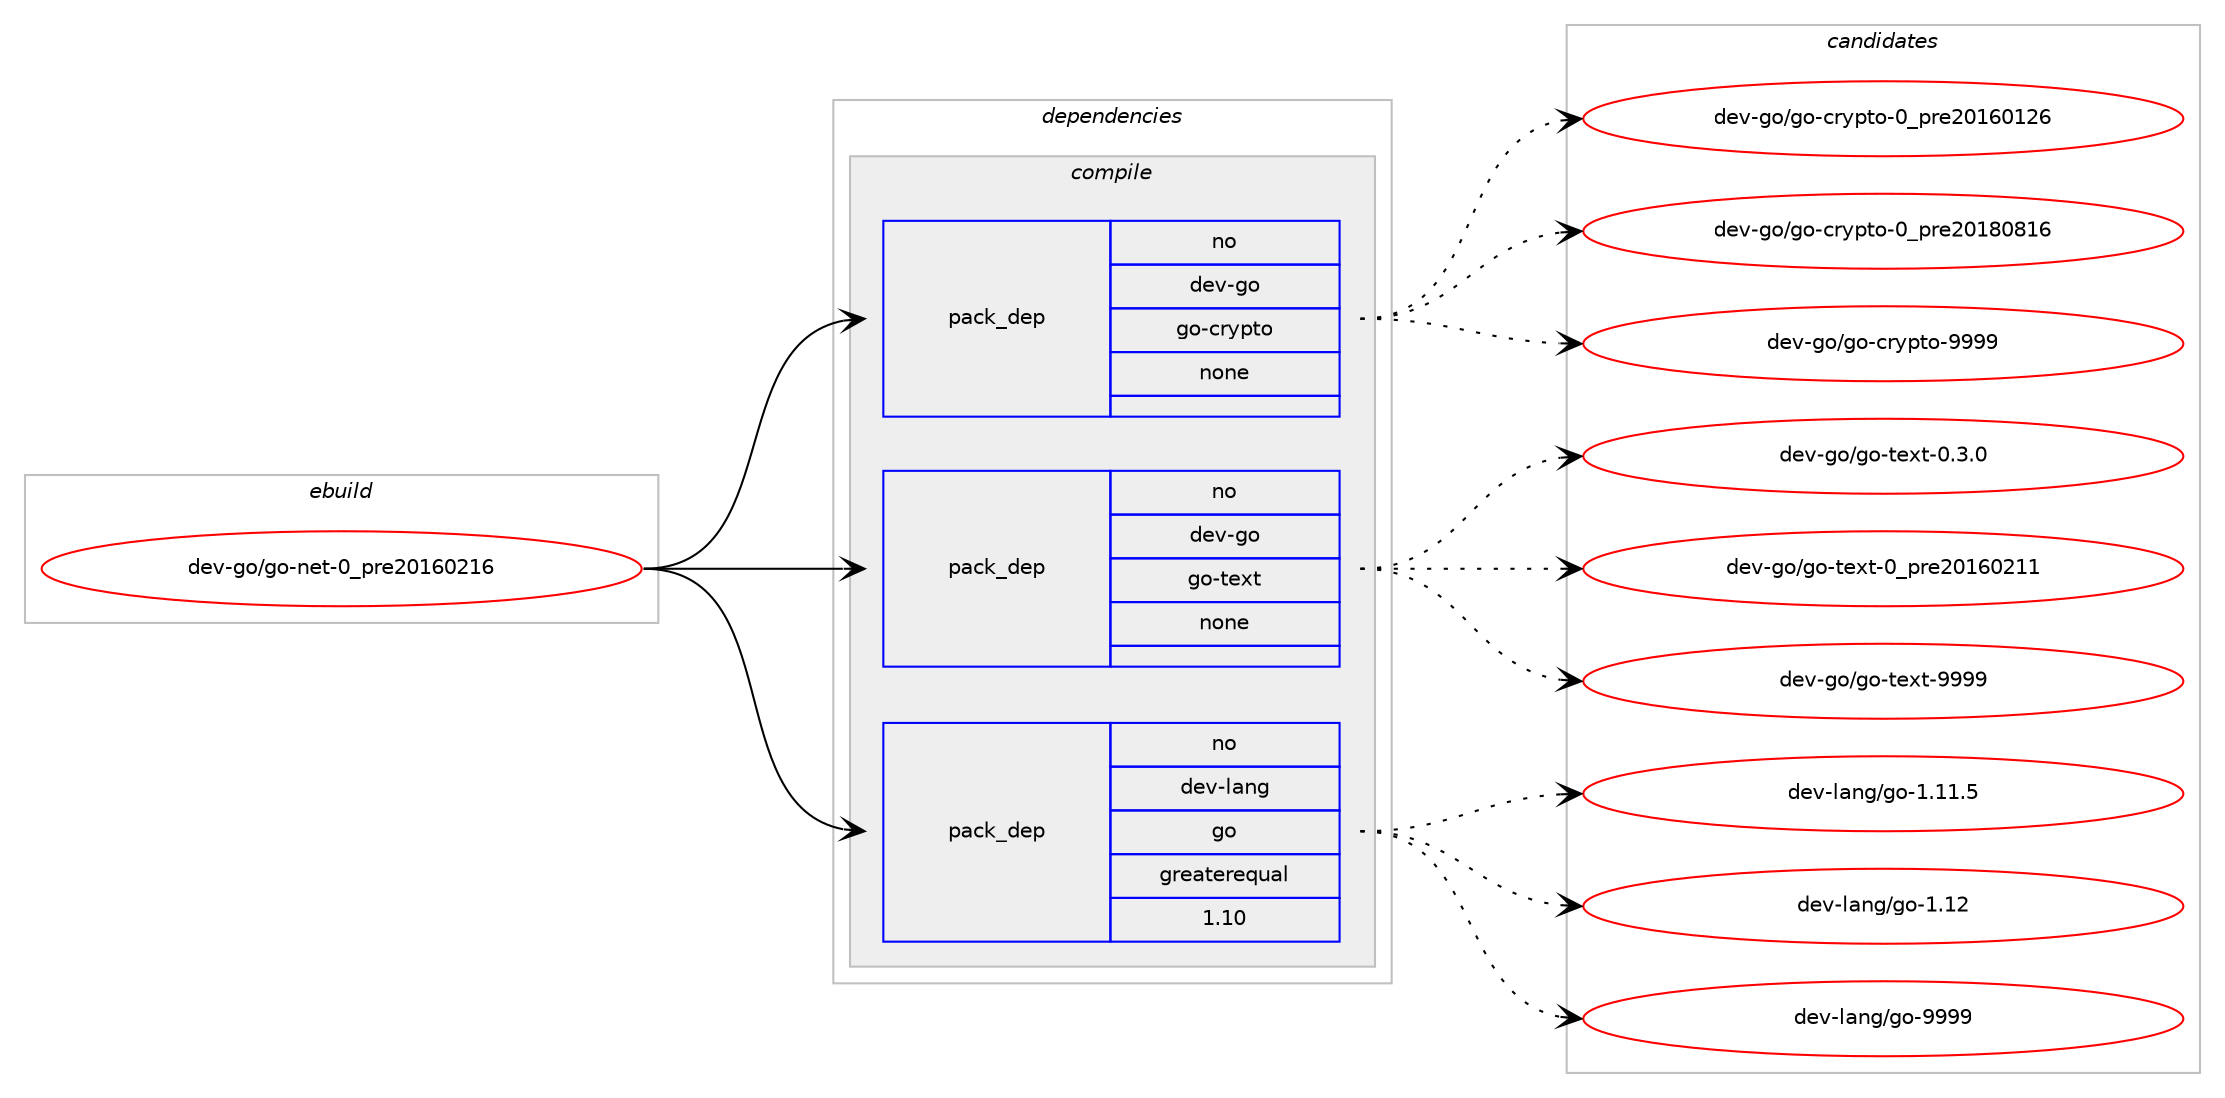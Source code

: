 digraph prolog {

# *************
# Graph options
# *************

newrank=true;
concentrate=true;
compound=true;
graph [rankdir=LR,fontname=Helvetica,fontsize=10,ranksep=1.5];#, ranksep=2.5, nodesep=0.2];
edge  [arrowhead=vee];
node  [fontname=Helvetica,fontsize=10];

# **********
# The ebuild
# **********

subgraph cluster_leftcol {
color=gray;
rank=same;
label=<<i>ebuild</i>>;
id [label="dev-go/go-net-0_pre20160216", color=red, width=4, href="../dev-go/go-net-0_pre20160216.svg"];
}

# ****************
# The dependencies
# ****************

subgraph cluster_midcol {
color=gray;
label=<<i>dependencies</i>>;
subgraph cluster_compile {
fillcolor="#eeeeee";
style=filled;
label=<<i>compile</i>>;
subgraph pack945785 {
dependency1325261 [label=<<TABLE BORDER="0" CELLBORDER="1" CELLSPACING="0" CELLPADDING="4" WIDTH="220"><TR><TD ROWSPAN="6" CELLPADDING="30">pack_dep</TD></TR><TR><TD WIDTH="110">no</TD></TR><TR><TD>dev-go</TD></TR><TR><TD>go-crypto</TD></TR><TR><TD>none</TD></TR><TR><TD></TD></TR></TABLE>>, shape=none, color=blue];
}
id:e -> dependency1325261:w [weight=20,style="solid",arrowhead="vee"];
subgraph pack945786 {
dependency1325262 [label=<<TABLE BORDER="0" CELLBORDER="1" CELLSPACING="0" CELLPADDING="4" WIDTH="220"><TR><TD ROWSPAN="6" CELLPADDING="30">pack_dep</TD></TR><TR><TD WIDTH="110">no</TD></TR><TR><TD>dev-go</TD></TR><TR><TD>go-text</TD></TR><TR><TD>none</TD></TR><TR><TD></TD></TR></TABLE>>, shape=none, color=blue];
}
id:e -> dependency1325262:w [weight=20,style="solid",arrowhead="vee"];
subgraph pack945787 {
dependency1325263 [label=<<TABLE BORDER="0" CELLBORDER="1" CELLSPACING="0" CELLPADDING="4" WIDTH="220"><TR><TD ROWSPAN="6" CELLPADDING="30">pack_dep</TD></TR><TR><TD WIDTH="110">no</TD></TR><TR><TD>dev-lang</TD></TR><TR><TD>go</TD></TR><TR><TD>greaterequal</TD></TR><TR><TD>1.10</TD></TR></TABLE>>, shape=none, color=blue];
}
id:e -> dependency1325263:w [weight=20,style="solid",arrowhead="vee"];
}
subgraph cluster_compileandrun {
fillcolor="#eeeeee";
style=filled;
label=<<i>compile and run</i>>;
}
subgraph cluster_run {
fillcolor="#eeeeee";
style=filled;
label=<<i>run</i>>;
}
}

# **************
# The candidates
# **************

subgraph cluster_choices {
rank=same;
color=gray;
label=<<i>candidates</i>>;

subgraph choice945785 {
color=black;
nodesep=1;
choice100101118451031114710311145991141211121161114548951121141015048495448495054 [label="dev-go/go-crypto-0_pre20160126", color=red, width=4,href="../dev-go/go-crypto-0_pre20160126.svg"];
choice100101118451031114710311145991141211121161114548951121141015048495648564954 [label="dev-go/go-crypto-0_pre20180816", color=red, width=4,href="../dev-go/go-crypto-0_pre20180816.svg"];
choice100101118451031114710311145991141211121161114557575757 [label="dev-go/go-crypto-9999", color=red, width=4,href="../dev-go/go-crypto-9999.svg"];
dependency1325261:e -> choice100101118451031114710311145991141211121161114548951121141015048495448495054:w [style=dotted,weight="100"];
dependency1325261:e -> choice100101118451031114710311145991141211121161114548951121141015048495648564954:w [style=dotted,weight="100"];
dependency1325261:e -> choice100101118451031114710311145991141211121161114557575757:w [style=dotted,weight="100"];
}
subgraph choice945786 {
color=black;
nodesep=1;
choice100101118451031114710311145116101120116454846514648 [label="dev-go/go-text-0.3.0", color=red, width=4,href="../dev-go/go-text-0.3.0.svg"];
choice1001011184510311147103111451161011201164548951121141015048495448504949 [label="dev-go/go-text-0_pre20160211", color=red, width=4,href="../dev-go/go-text-0_pre20160211.svg"];
choice1001011184510311147103111451161011201164557575757 [label="dev-go/go-text-9999", color=red, width=4,href="../dev-go/go-text-9999.svg"];
dependency1325262:e -> choice100101118451031114710311145116101120116454846514648:w [style=dotted,weight="100"];
dependency1325262:e -> choice1001011184510311147103111451161011201164548951121141015048495448504949:w [style=dotted,weight="100"];
dependency1325262:e -> choice1001011184510311147103111451161011201164557575757:w [style=dotted,weight="100"];
}
subgraph choice945787 {
color=black;
nodesep=1;
choice10010111845108971101034710311145494649494653 [label="dev-lang/go-1.11.5", color=red, width=4,href="../dev-lang/go-1.11.5.svg"];
choice1001011184510897110103471031114549464950 [label="dev-lang/go-1.12", color=red, width=4,href="../dev-lang/go-1.12.svg"];
choice1001011184510897110103471031114557575757 [label="dev-lang/go-9999", color=red, width=4,href="../dev-lang/go-9999.svg"];
dependency1325263:e -> choice10010111845108971101034710311145494649494653:w [style=dotted,weight="100"];
dependency1325263:e -> choice1001011184510897110103471031114549464950:w [style=dotted,weight="100"];
dependency1325263:e -> choice1001011184510897110103471031114557575757:w [style=dotted,weight="100"];
}
}

}
